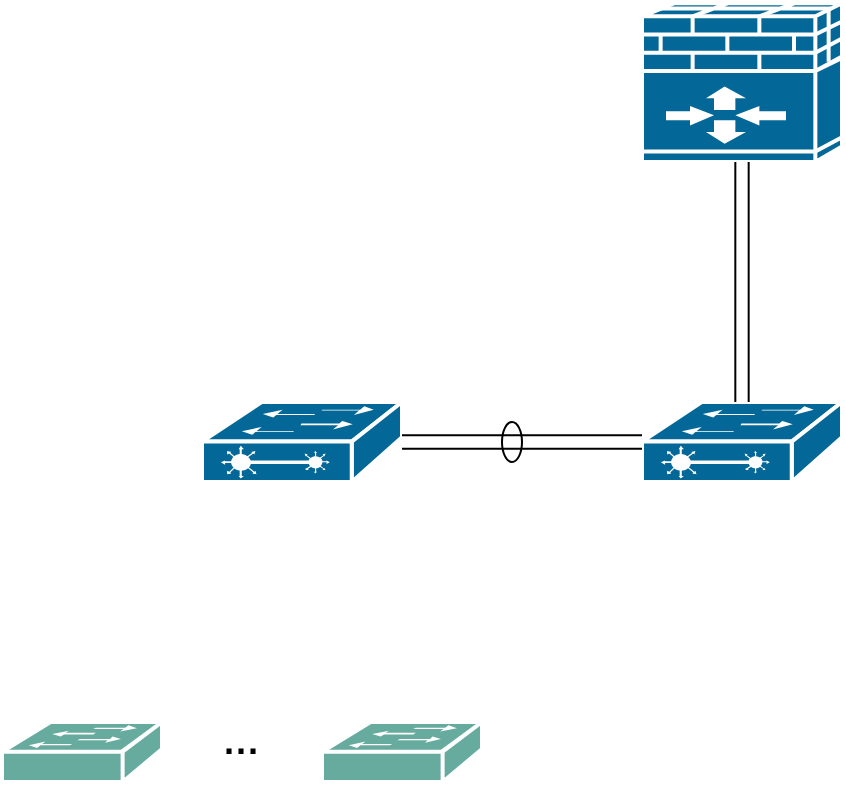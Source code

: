 <mxfile version="19.0.3" type="github">
  <diagram id="6a731a19-8d31-9384-78a2-239565b7b9f0" name="Page-1">
    <mxGraphModel dx="1412" dy="717" grid="1" gridSize="10" guides="1" tooltips="1" connect="1" arrows="1" fold="1" page="1" pageScale="1" pageWidth="827" pageHeight="1169" background="none" math="0" shadow="0">
      <root>
        <mxCell id="0" />
        <mxCell id="1" parent="0" />
        <mxCell id="sdEnPOFe5Bsj6YXsR0Fr-2258" value="" style="shape=mxgraph.cisco.switches.layer_2_remote_switch;sketch=0;html=1;pointerEvents=1;dashed=0;fillColor=#036897;strokeColor=#ffffff;strokeWidth=2;verticalLabelPosition=bottom;verticalAlign=top;align=center;outlineConnect=0;" vertex="1" parent="1">
          <mxGeometry x="320" y="560" width="100" height="40" as="geometry" />
        </mxCell>
        <mxCell id="sdEnPOFe5Bsj6YXsR0Fr-2259" value="" style="shape=mxgraph.cisco.security.ios_firewall;sketch=0;html=1;pointerEvents=1;dashed=0;fillColor=#036897;strokeColor=#ffffff;strokeWidth=2;verticalLabelPosition=bottom;verticalAlign=top;align=center;outlineConnect=0;" vertex="1" parent="1">
          <mxGeometry x="320" y="360" width="100" height="80" as="geometry" />
        </mxCell>
        <mxCell id="sdEnPOFe5Bsj6YXsR0Fr-2260" value="" style="shape=mxgraph.cisco.switches.layer_2_remote_switch;sketch=0;html=1;pointerEvents=1;dashed=0;fillColor=#036897;strokeColor=#ffffff;strokeWidth=2;verticalLabelPosition=bottom;verticalAlign=top;align=center;outlineConnect=0;" vertex="1" parent="1">
          <mxGeometry x="100" y="560" width="100" height="40" as="geometry" />
        </mxCell>
        <mxCell id="sdEnPOFe5Bsj6YXsR0Fr-2261" value="" style="endArrow=none;html=1;rounded=0;entryX=0;entryY=0.5;entryDx=0;entryDy=0;entryPerimeter=0;shape=link;startArrow=none;width=6.667;" edge="1" parent="1" source="sdEnPOFe5Bsj6YXsR0Fr-2260" target="sdEnPOFe5Bsj6YXsR0Fr-2258">
          <mxGeometry width="50" height="50" relative="1" as="geometry">
            <mxPoint x="210" y="580" as="sourcePoint" />
            <mxPoint x="320" y="880" as="targetPoint" />
          </mxGeometry>
        </mxCell>
        <mxCell id="sdEnPOFe5Bsj6YXsR0Fr-2262" value="" style="ellipse;whiteSpace=wrap;html=1;fillColor=none;" vertex="1" parent="1">
          <mxGeometry x="250" y="570" width="10" height="20" as="geometry" />
        </mxCell>
        <mxCell id="sdEnPOFe5Bsj6YXsR0Fr-2267" value="" style="endArrow=none;html=1;rounded=0;entryX=0.5;entryY=1;entryDx=0;entryDy=0;entryPerimeter=0;shape=link;startArrow=none;width=6.667;" edge="1" parent="1" source="sdEnPOFe5Bsj6YXsR0Fr-2258" target="sdEnPOFe5Bsj6YXsR0Fr-2259">
          <mxGeometry width="50" height="50" relative="1" as="geometry">
            <mxPoint x="210" y="590" as="sourcePoint" />
            <mxPoint x="330" y="590" as="targetPoint" />
          </mxGeometry>
        </mxCell>
        <mxCell id="sdEnPOFe5Bsj6YXsR0Fr-2268" value="" style="shape=mxgraph.cisco.switches.workgroup_switch;sketch=0;html=1;pointerEvents=1;dashed=0;fillColor=#67AB9F;strokeColor=#ffffff;strokeWidth=2;verticalLabelPosition=bottom;verticalAlign=top;align=center;outlineConnect=0;" vertex="1" parent="1">
          <mxGeometry y="720" width="80" height="30" as="geometry" />
        </mxCell>
        <mxCell id="sdEnPOFe5Bsj6YXsR0Fr-2270" value="" style="shape=mxgraph.cisco.switches.workgroup_switch;sketch=0;html=1;pointerEvents=1;dashed=0;fillColor=#67AB9F;strokeColor=#ffffff;strokeWidth=2;verticalLabelPosition=bottom;verticalAlign=top;align=center;outlineConnect=0;" vertex="1" parent="1">
          <mxGeometry x="160" y="720" width="80" height="30" as="geometry" />
        </mxCell>
        <mxCell id="sdEnPOFe5Bsj6YXsR0Fr-2271" value="&lt;b&gt;&lt;font style=&quot;font-size: 18px;&quot;&gt;···&lt;/font&gt;&lt;/b&gt;" style="text;html=1;strokeColor=none;fillColor=none;align=center;verticalAlign=middle;whiteSpace=wrap;rounded=0;" vertex="1" parent="1">
          <mxGeometry x="90" y="720" width="60" height="30" as="geometry" />
        </mxCell>
      </root>
    </mxGraphModel>
  </diagram>
</mxfile>
